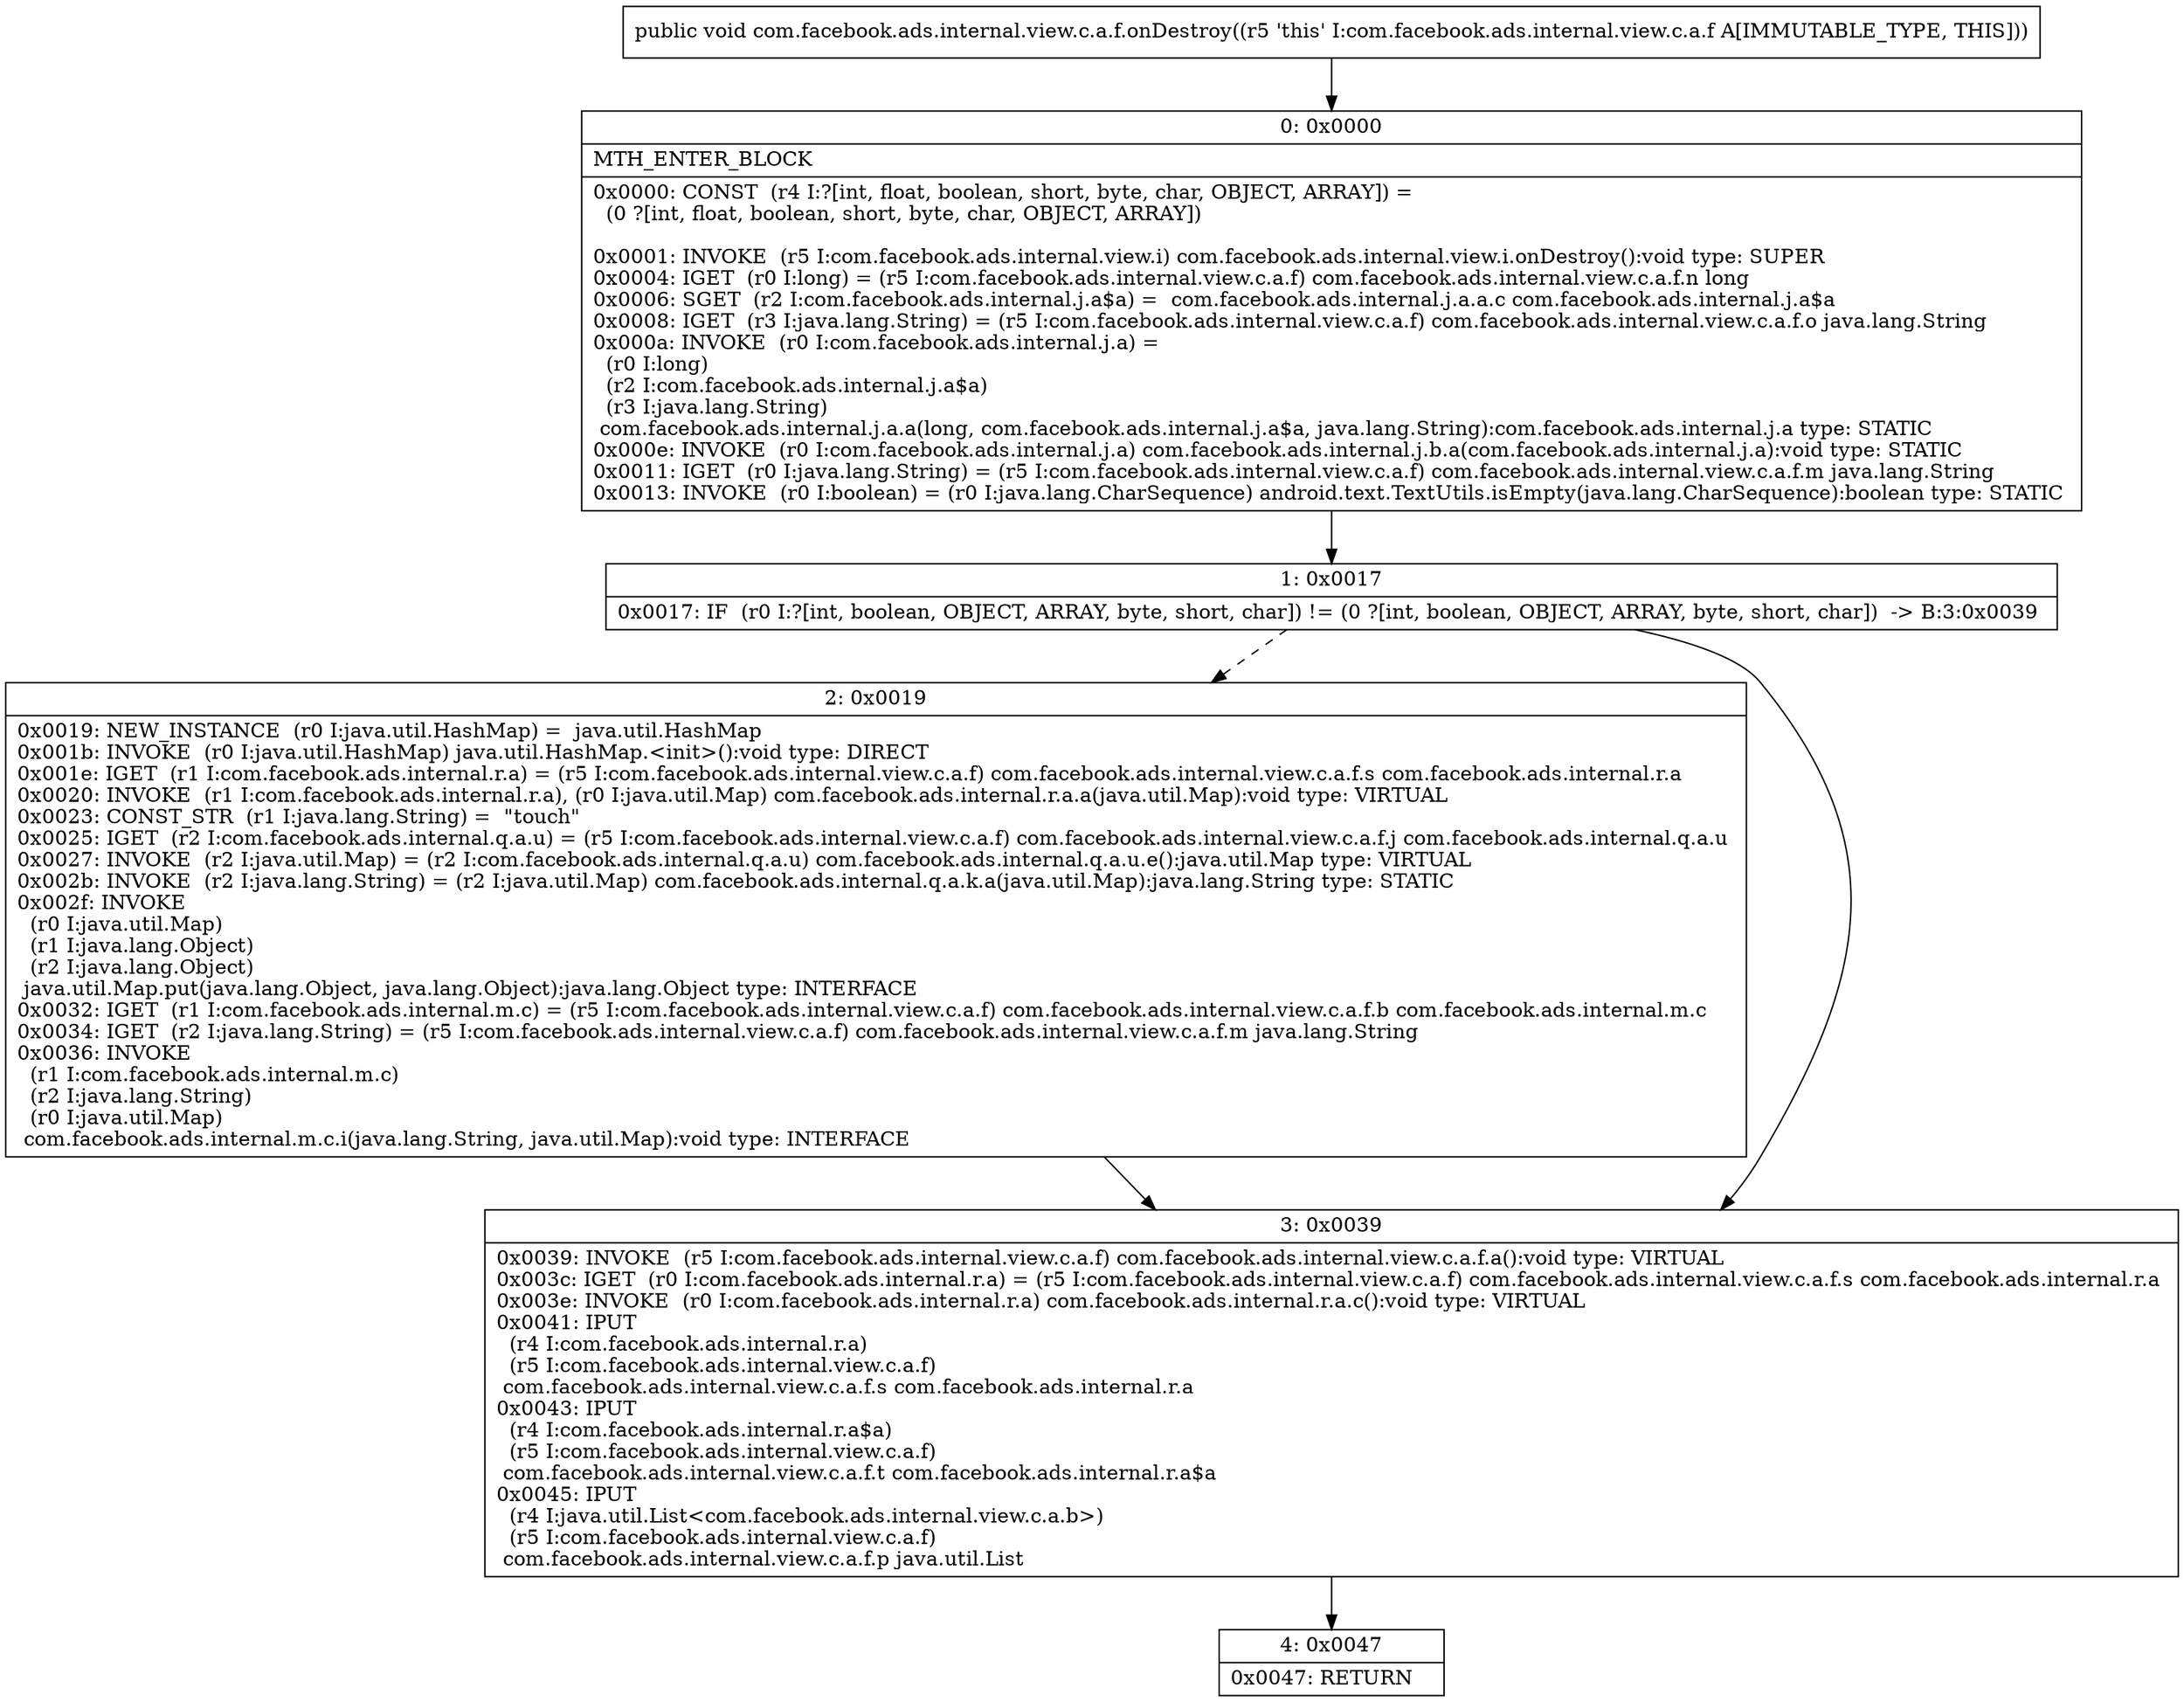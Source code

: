 digraph "CFG forcom.facebook.ads.internal.view.c.a.f.onDestroy()V" {
Node_0 [shape=record,label="{0\:\ 0x0000|MTH_ENTER_BLOCK\l|0x0000: CONST  (r4 I:?[int, float, boolean, short, byte, char, OBJECT, ARRAY]) = \l  (0 ?[int, float, boolean, short, byte, char, OBJECT, ARRAY])\l \l0x0001: INVOKE  (r5 I:com.facebook.ads.internal.view.i) com.facebook.ads.internal.view.i.onDestroy():void type: SUPER \l0x0004: IGET  (r0 I:long) = (r5 I:com.facebook.ads.internal.view.c.a.f) com.facebook.ads.internal.view.c.a.f.n long \l0x0006: SGET  (r2 I:com.facebook.ads.internal.j.a$a) =  com.facebook.ads.internal.j.a.a.c com.facebook.ads.internal.j.a$a \l0x0008: IGET  (r3 I:java.lang.String) = (r5 I:com.facebook.ads.internal.view.c.a.f) com.facebook.ads.internal.view.c.a.f.o java.lang.String \l0x000a: INVOKE  (r0 I:com.facebook.ads.internal.j.a) = \l  (r0 I:long)\l  (r2 I:com.facebook.ads.internal.j.a$a)\l  (r3 I:java.lang.String)\l com.facebook.ads.internal.j.a.a(long, com.facebook.ads.internal.j.a$a, java.lang.String):com.facebook.ads.internal.j.a type: STATIC \l0x000e: INVOKE  (r0 I:com.facebook.ads.internal.j.a) com.facebook.ads.internal.j.b.a(com.facebook.ads.internal.j.a):void type: STATIC \l0x0011: IGET  (r0 I:java.lang.String) = (r5 I:com.facebook.ads.internal.view.c.a.f) com.facebook.ads.internal.view.c.a.f.m java.lang.String \l0x0013: INVOKE  (r0 I:boolean) = (r0 I:java.lang.CharSequence) android.text.TextUtils.isEmpty(java.lang.CharSequence):boolean type: STATIC \l}"];
Node_1 [shape=record,label="{1\:\ 0x0017|0x0017: IF  (r0 I:?[int, boolean, OBJECT, ARRAY, byte, short, char]) != (0 ?[int, boolean, OBJECT, ARRAY, byte, short, char])  \-\> B:3:0x0039 \l}"];
Node_2 [shape=record,label="{2\:\ 0x0019|0x0019: NEW_INSTANCE  (r0 I:java.util.HashMap) =  java.util.HashMap \l0x001b: INVOKE  (r0 I:java.util.HashMap) java.util.HashMap.\<init\>():void type: DIRECT \l0x001e: IGET  (r1 I:com.facebook.ads.internal.r.a) = (r5 I:com.facebook.ads.internal.view.c.a.f) com.facebook.ads.internal.view.c.a.f.s com.facebook.ads.internal.r.a \l0x0020: INVOKE  (r1 I:com.facebook.ads.internal.r.a), (r0 I:java.util.Map) com.facebook.ads.internal.r.a.a(java.util.Map):void type: VIRTUAL \l0x0023: CONST_STR  (r1 I:java.lang.String) =  \"touch\" \l0x0025: IGET  (r2 I:com.facebook.ads.internal.q.a.u) = (r5 I:com.facebook.ads.internal.view.c.a.f) com.facebook.ads.internal.view.c.a.f.j com.facebook.ads.internal.q.a.u \l0x0027: INVOKE  (r2 I:java.util.Map) = (r2 I:com.facebook.ads.internal.q.a.u) com.facebook.ads.internal.q.a.u.e():java.util.Map type: VIRTUAL \l0x002b: INVOKE  (r2 I:java.lang.String) = (r2 I:java.util.Map) com.facebook.ads.internal.q.a.k.a(java.util.Map):java.lang.String type: STATIC \l0x002f: INVOKE  \l  (r0 I:java.util.Map)\l  (r1 I:java.lang.Object)\l  (r2 I:java.lang.Object)\l java.util.Map.put(java.lang.Object, java.lang.Object):java.lang.Object type: INTERFACE \l0x0032: IGET  (r1 I:com.facebook.ads.internal.m.c) = (r5 I:com.facebook.ads.internal.view.c.a.f) com.facebook.ads.internal.view.c.a.f.b com.facebook.ads.internal.m.c \l0x0034: IGET  (r2 I:java.lang.String) = (r5 I:com.facebook.ads.internal.view.c.a.f) com.facebook.ads.internal.view.c.a.f.m java.lang.String \l0x0036: INVOKE  \l  (r1 I:com.facebook.ads.internal.m.c)\l  (r2 I:java.lang.String)\l  (r0 I:java.util.Map)\l com.facebook.ads.internal.m.c.i(java.lang.String, java.util.Map):void type: INTERFACE \l}"];
Node_3 [shape=record,label="{3\:\ 0x0039|0x0039: INVOKE  (r5 I:com.facebook.ads.internal.view.c.a.f) com.facebook.ads.internal.view.c.a.f.a():void type: VIRTUAL \l0x003c: IGET  (r0 I:com.facebook.ads.internal.r.a) = (r5 I:com.facebook.ads.internal.view.c.a.f) com.facebook.ads.internal.view.c.a.f.s com.facebook.ads.internal.r.a \l0x003e: INVOKE  (r0 I:com.facebook.ads.internal.r.a) com.facebook.ads.internal.r.a.c():void type: VIRTUAL \l0x0041: IPUT  \l  (r4 I:com.facebook.ads.internal.r.a)\l  (r5 I:com.facebook.ads.internal.view.c.a.f)\l com.facebook.ads.internal.view.c.a.f.s com.facebook.ads.internal.r.a \l0x0043: IPUT  \l  (r4 I:com.facebook.ads.internal.r.a$a)\l  (r5 I:com.facebook.ads.internal.view.c.a.f)\l com.facebook.ads.internal.view.c.a.f.t com.facebook.ads.internal.r.a$a \l0x0045: IPUT  \l  (r4 I:java.util.List\<com.facebook.ads.internal.view.c.a.b\>)\l  (r5 I:com.facebook.ads.internal.view.c.a.f)\l com.facebook.ads.internal.view.c.a.f.p java.util.List \l}"];
Node_4 [shape=record,label="{4\:\ 0x0047|0x0047: RETURN   \l}"];
MethodNode[shape=record,label="{public void com.facebook.ads.internal.view.c.a.f.onDestroy((r5 'this' I:com.facebook.ads.internal.view.c.a.f A[IMMUTABLE_TYPE, THIS])) }"];
MethodNode -> Node_0;
Node_0 -> Node_1;
Node_1 -> Node_2[style=dashed];
Node_1 -> Node_3;
Node_2 -> Node_3;
Node_3 -> Node_4;
}

